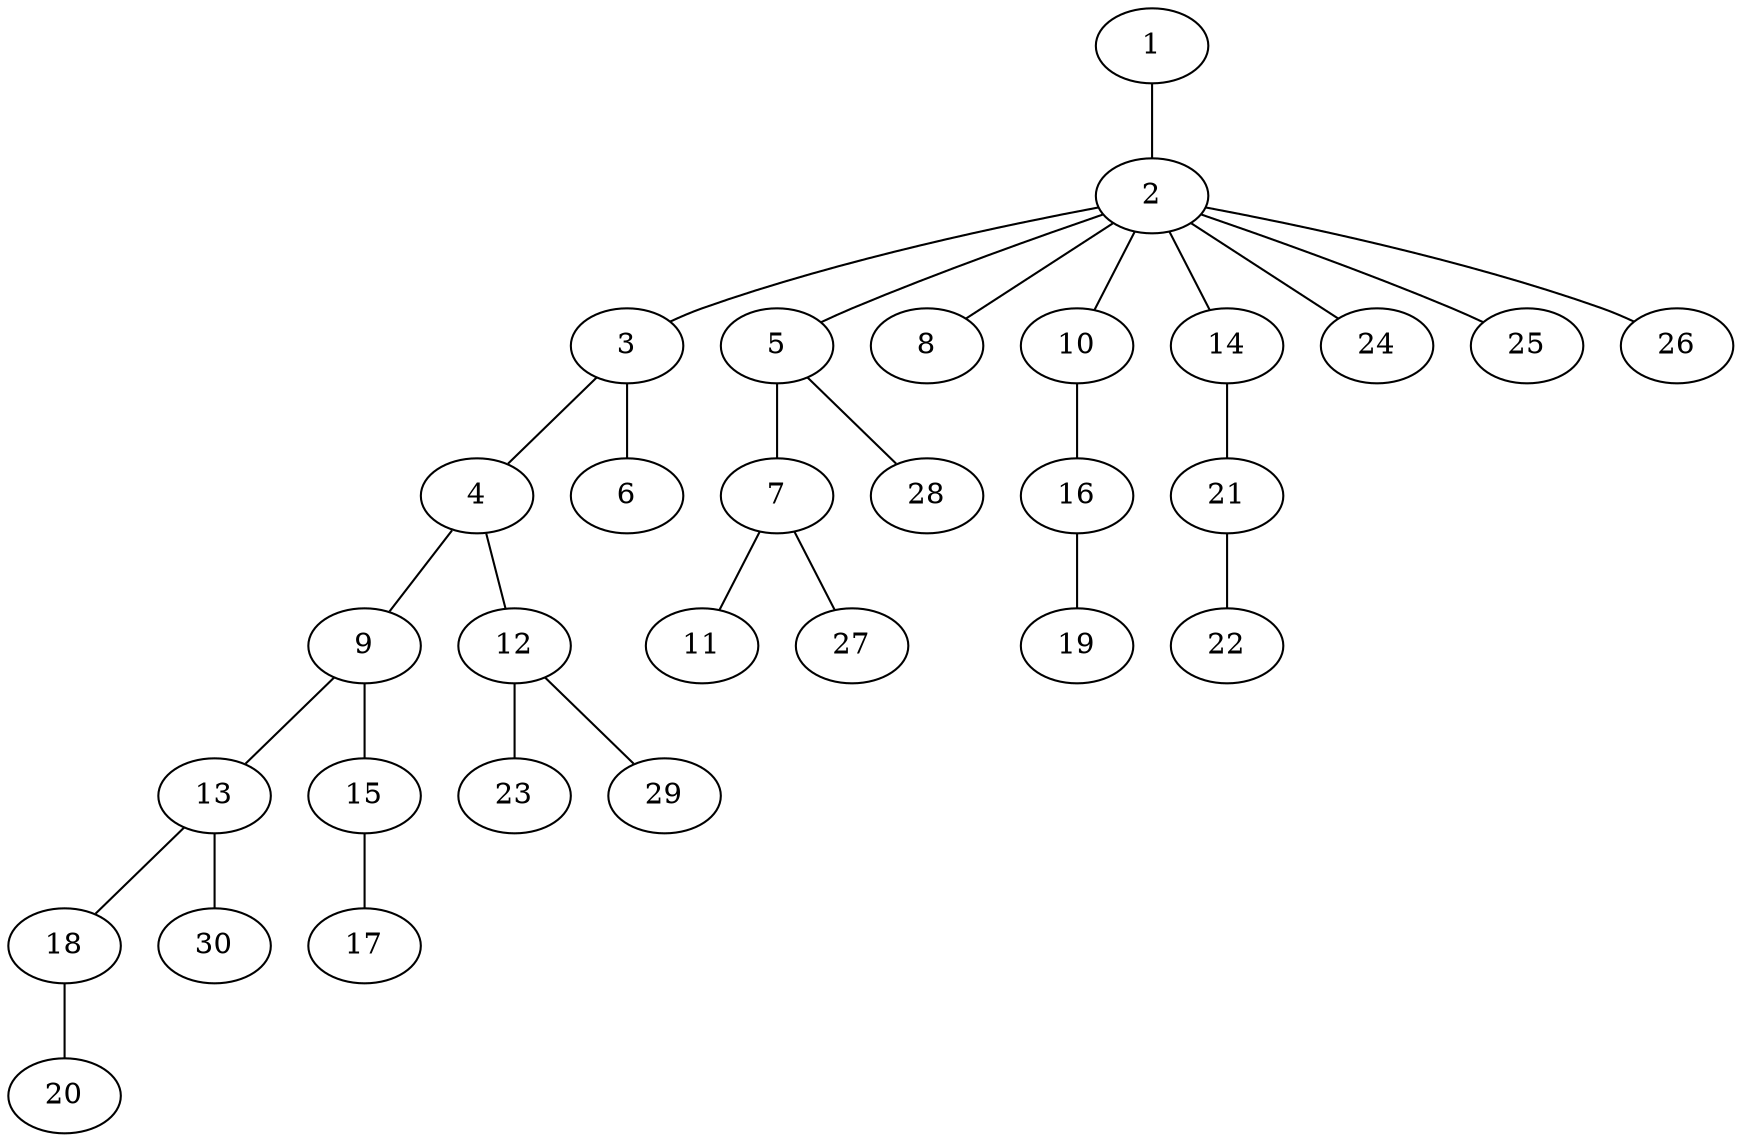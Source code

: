 graph graphname {1--2
2--3
2--5
2--8
2--10
2--14
2--24
2--25
2--26
3--4
3--6
4--9
4--12
5--7
5--28
7--11
7--27
9--13
9--15
10--16
12--23
12--29
13--18
13--30
14--21
15--17
16--19
18--20
21--22
}